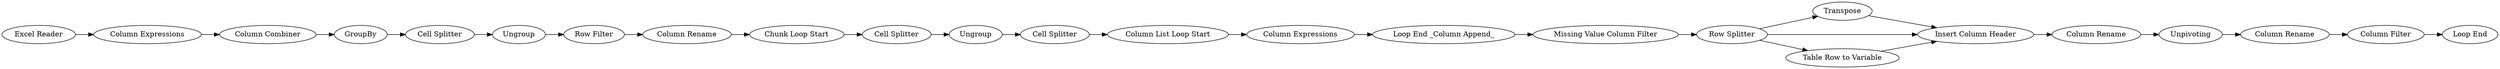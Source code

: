 digraph {
	"-7932354953710164544_29" [label="Loop End"]
	"722455208992660212_12" [label=GroupBy]
	"-7932354953710164544_21" [label="Cell Splitter"]
	"323606052893463720_7" [label="Loop End _Column Append_"]
	"-7932354953710164544_38" [label="Column Rename"]
	"-7932354953710164544_20" [label=Ungroup]
	"722455208992660212_13" [label="Cell Splitter"]
	"722455208992660212_19" [label="Row Filter"]
	"-7932354953710164544_18" [label="Chunk Loop Start"]
	"-7932354953710164544_27" [label=Unpivoting]
	"-7932354953710164544_36" [label="Column Filter"]
	"323606052893463720_34" [label="Missing Value Column Filter"]
	"722455208992660212_11" [label="Column Combiner"]
	"-7093802051189059842_25" [label=Transpose]
	"323606052893463720_6" [label="Column Expressions"]
	"323606052893463720_3" [label="Column List Loop Start"]
	"-7093802051189059842_23" [label="Insert Column Header"]
	"-7932354953710164544_10" [label="Excel Reader"]
	"722455208992660212_6" [label="Column Expressions"]
	"-7093802051189059842_33" [label="Table Row to Variable"]
	"-7093802051189059842_35" [label="Column Rename"]
	"-7093802051189059842_26" [label="Row Splitter"]
	"722455208992660212_20" [label="Column Rename"]
	"-7932354953710164544_15" [label="Cell Splitter"]
	"722455208992660212_14" [label=Ungroup]
	"323606052893463720_34" -> "-7093802051189059842_26"
	"722455208992660212_19" -> "722455208992660212_20"
	"-7093802051189059842_35" -> "-7932354953710164544_27"
	"722455208992660212_12" -> "722455208992660212_13"
	"323606052893463720_7" -> "323606052893463720_34"
	"722455208992660212_14" -> "722455208992660212_19"
	"-7093802051189059842_26" -> "-7093802051189059842_23"
	"722455208992660212_11" -> "722455208992660212_12"
	"722455208992660212_20" -> "-7932354953710164544_18"
	"-7093802051189059842_23" -> "-7093802051189059842_35"
	"-7093802051189059842_25" -> "-7093802051189059842_23"
	"722455208992660212_13" -> "722455208992660212_14"
	"-7932354953710164544_38" -> "-7932354953710164544_36"
	"722455208992660212_6" -> "722455208992660212_11"
	"-7093802051189059842_26" -> "-7093802051189059842_25"
	"-7932354953710164544_10" -> "722455208992660212_6"
	"-7932354953710164544_27" -> "-7932354953710164544_38"
	"-7932354953710164544_21" -> "323606052893463720_3"
	"323606052893463720_6" -> "323606052893463720_7"
	"-7932354953710164544_18" -> "-7932354953710164544_15"
	"-7093802051189059842_33" -> "-7093802051189059842_23"
	"323606052893463720_3" -> "323606052893463720_6"
	"-7932354953710164544_20" -> "-7932354953710164544_21"
	"-7093802051189059842_26" -> "-7093802051189059842_33"
	"-7932354953710164544_15" -> "-7932354953710164544_20"
	"-7932354953710164544_36" -> "-7932354953710164544_29"
	rankdir=LR
}

